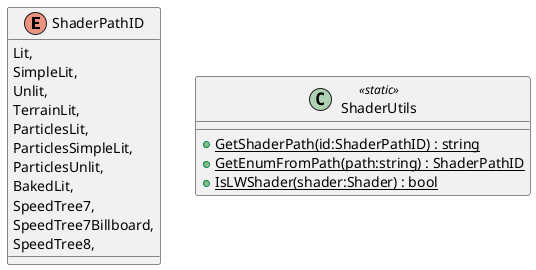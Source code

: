@startuml
enum ShaderPathID {
    Lit,
    SimpleLit,
    Unlit,
    TerrainLit,
    ParticlesLit,
    ParticlesSimpleLit,
    ParticlesUnlit,
    BakedLit,
    SpeedTree7,
    SpeedTree7Billboard,
    SpeedTree8,
}
class ShaderUtils <<static>> {
    + {static} GetShaderPath(id:ShaderPathID) : string
    + {static} GetEnumFromPath(path:string) : ShaderPathID
    + {static} IsLWShader(shader:Shader) : bool
}
@enduml
